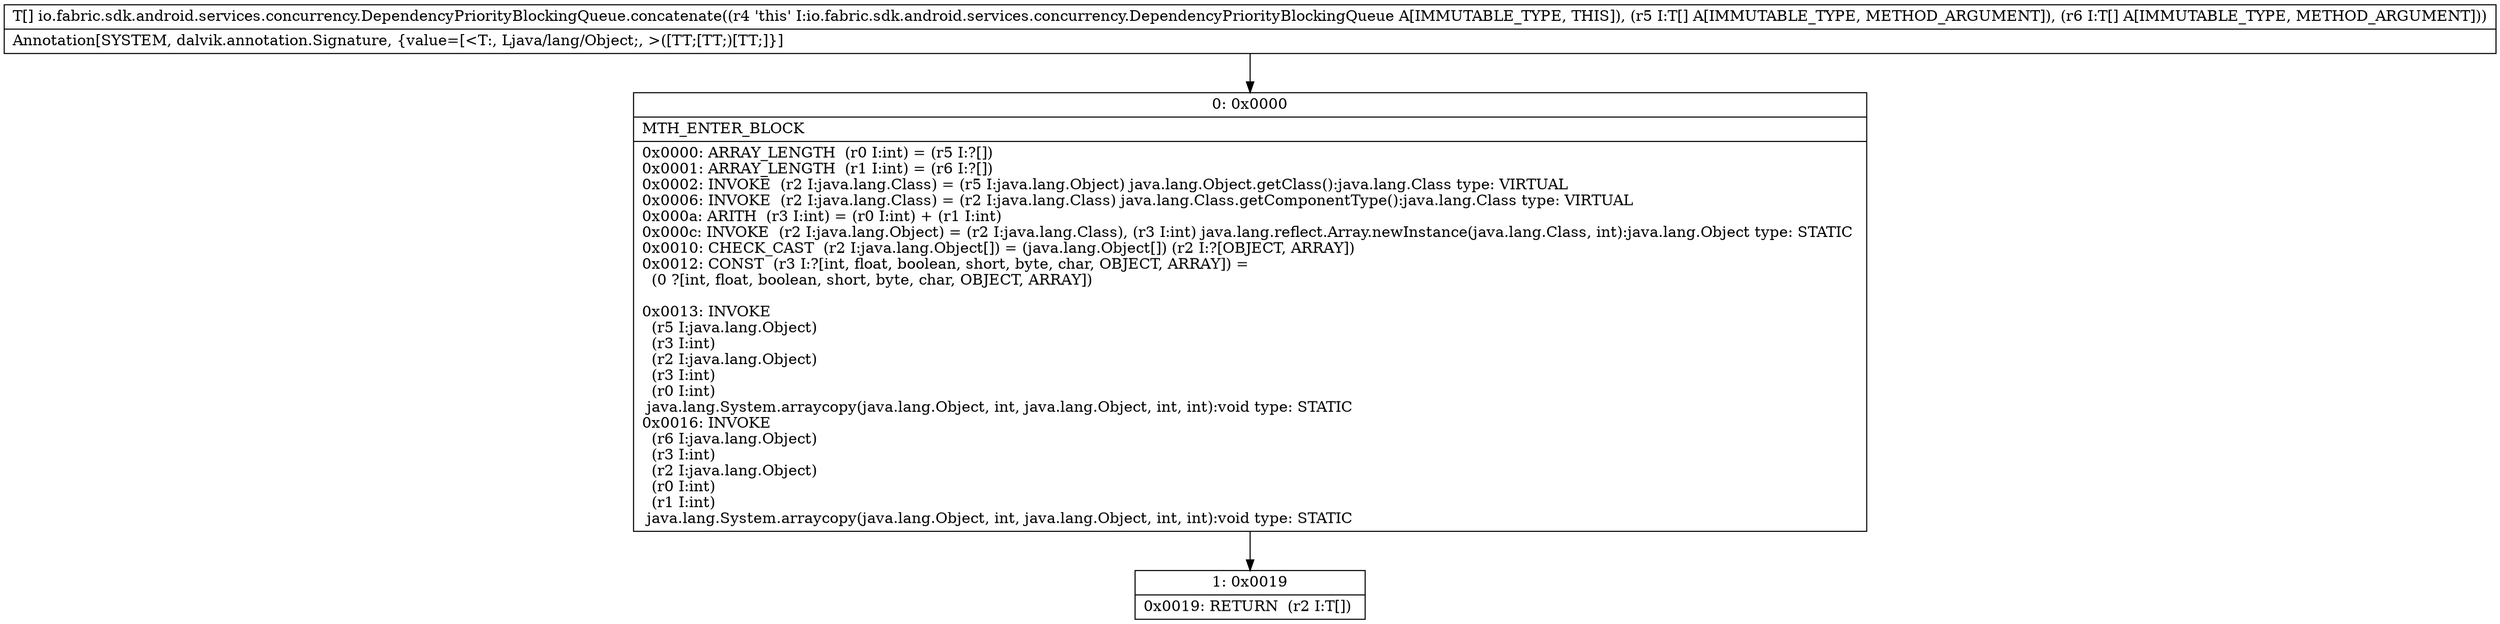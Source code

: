 digraph "CFG forio.fabric.sdk.android.services.concurrency.DependencyPriorityBlockingQueue.concatenate([Ljava\/lang\/Object;[Ljava\/lang\/Object;)[Ljava\/lang\/Object;" {
Node_0 [shape=record,label="{0\:\ 0x0000|MTH_ENTER_BLOCK\l|0x0000: ARRAY_LENGTH  (r0 I:int) = (r5 I:?[]) \l0x0001: ARRAY_LENGTH  (r1 I:int) = (r6 I:?[]) \l0x0002: INVOKE  (r2 I:java.lang.Class) = (r5 I:java.lang.Object) java.lang.Object.getClass():java.lang.Class type: VIRTUAL \l0x0006: INVOKE  (r2 I:java.lang.Class) = (r2 I:java.lang.Class) java.lang.Class.getComponentType():java.lang.Class type: VIRTUAL \l0x000a: ARITH  (r3 I:int) = (r0 I:int) + (r1 I:int) \l0x000c: INVOKE  (r2 I:java.lang.Object) = (r2 I:java.lang.Class), (r3 I:int) java.lang.reflect.Array.newInstance(java.lang.Class, int):java.lang.Object type: STATIC \l0x0010: CHECK_CAST  (r2 I:java.lang.Object[]) = (java.lang.Object[]) (r2 I:?[OBJECT, ARRAY]) \l0x0012: CONST  (r3 I:?[int, float, boolean, short, byte, char, OBJECT, ARRAY]) = \l  (0 ?[int, float, boolean, short, byte, char, OBJECT, ARRAY])\l \l0x0013: INVOKE  \l  (r5 I:java.lang.Object)\l  (r3 I:int)\l  (r2 I:java.lang.Object)\l  (r3 I:int)\l  (r0 I:int)\l java.lang.System.arraycopy(java.lang.Object, int, java.lang.Object, int, int):void type: STATIC \l0x0016: INVOKE  \l  (r6 I:java.lang.Object)\l  (r3 I:int)\l  (r2 I:java.lang.Object)\l  (r0 I:int)\l  (r1 I:int)\l java.lang.System.arraycopy(java.lang.Object, int, java.lang.Object, int, int):void type: STATIC \l}"];
Node_1 [shape=record,label="{1\:\ 0x0019|0x0019: RETURN  (r2 I:T[]) \l}"];
MethodNode[shape=record,label="{T[] io.fabric.sdk.android.services.concurrency.DependencyPriorityBlockingQueue.concatenate((r4 'this' I:io.fabric.sdk.android.services.concurrency.DependencyPriorityBlockingQueue A[IMMUTABLE_TYPE, THIS]), (r5 I:T[] A[IMMUTABLE_TYPE, METHOD_ARGUMENT]), (r6 I:T[] A[IMMUTABLE_TYPE, METHOD_ARGUMENT]))  | Annotation[SYSTEM, dalvik.annotation.Signature, \{value=[\<T:, Ljava\/lang\/Object;, \>([TT;[TT;)[TT;]\}]\l}"];
MethodNode -> Node_0;
Node_0 -> Node_1;
}

